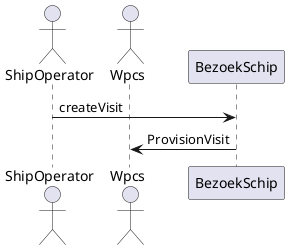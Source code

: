 @startuml
actor ShipOperator
actor Wpcs
' The only difference between actor and participant is the drawing
participant BezoekSchip
ShipOperator -> BezoekSchip : createVisit
BezoekSchip -> Wpcs : ProvisionVisit
@enduml
